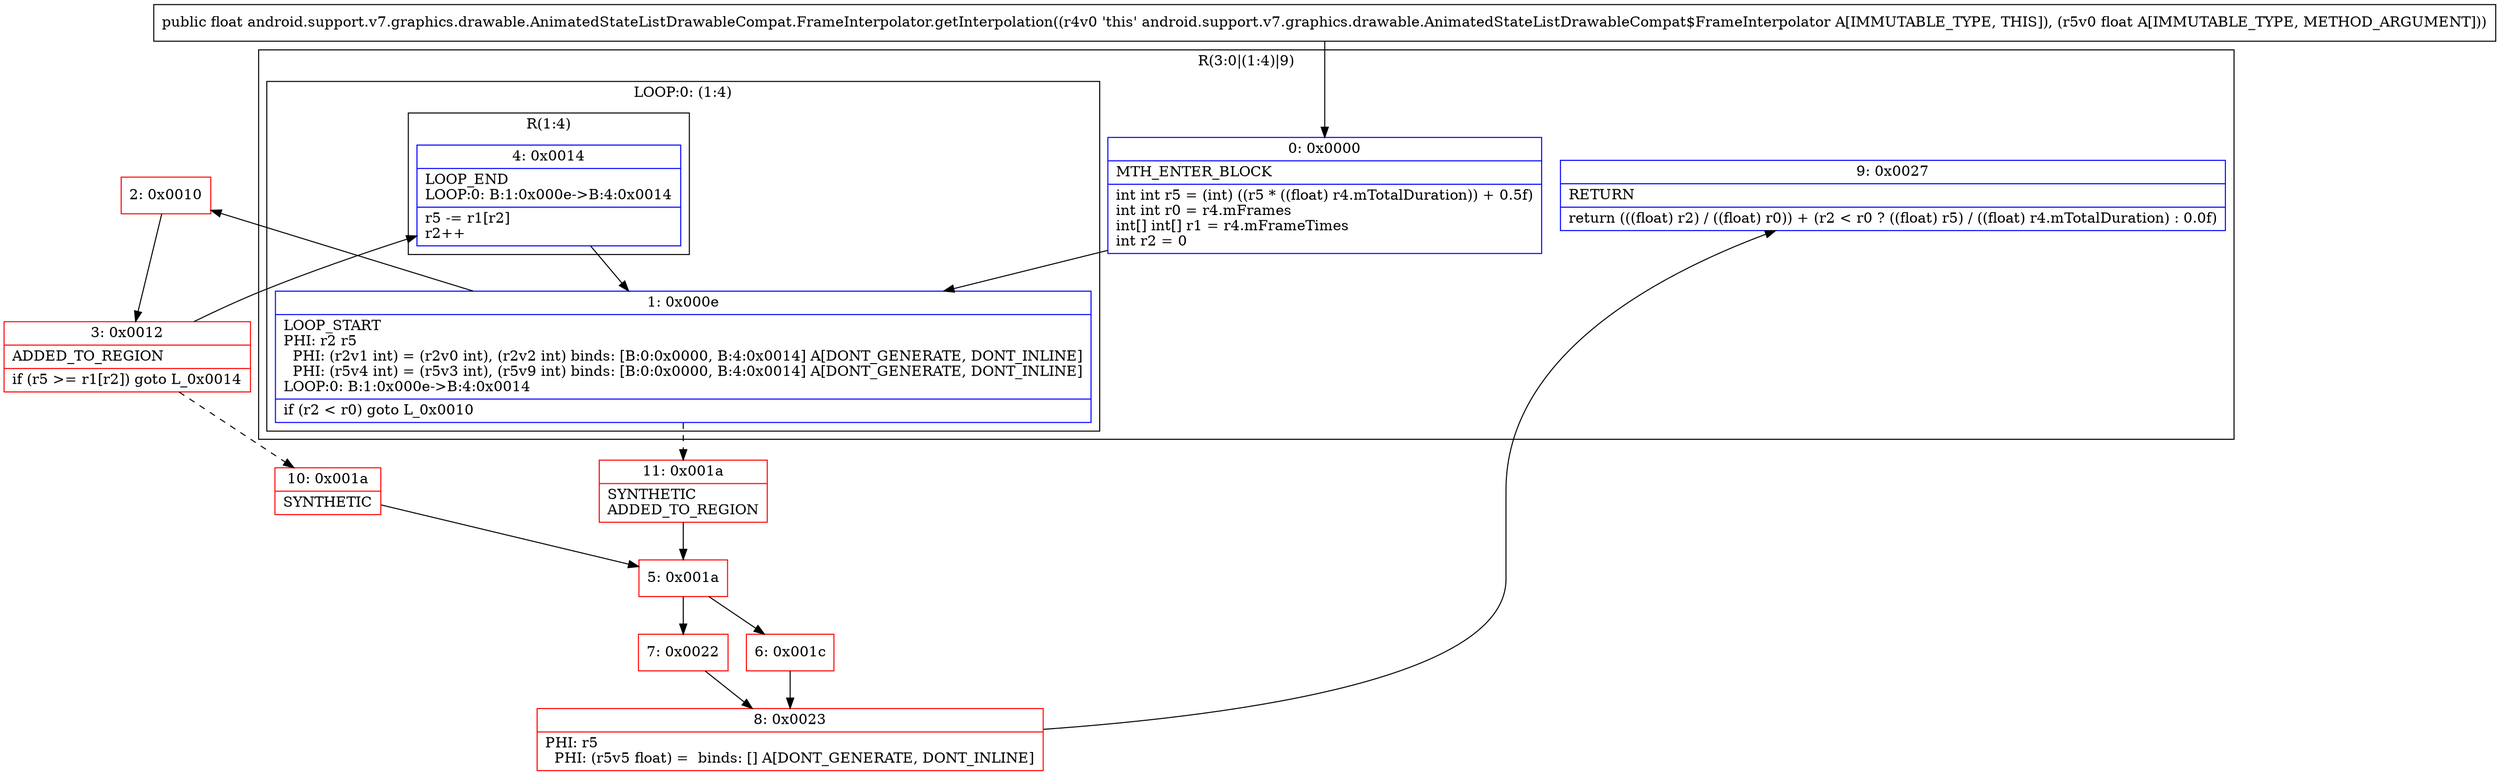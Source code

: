 digraph "CFG forandroid.support.v7.graphics.drawable.AnimatedStateListDrawableCompat.FrameInterpolator.getInterpolation(F)F" {
subgraph cluster_Region_1775289654 {
label = "R(3:0|(1:4)|9)";
node [shape=record,color=blue];
Node_0 [shape=record,label="{0\:\ 0x0000|MTH_ENTER_BLOCK\l|int int r5 = (int) ((r5 * ((float) r4.mTotalDuration)) + 0.5f)\lint int r0 = r4.mFrames\lint[] int[] r1 = r4.mFrameTimes\lint r2 = 0\l}"];
subgraph cluster_LoopRegion_1741179113 {
label = "LOOP:0: (1:4)";
node [shape=record,color=blue];
Node_1 [shape=record,label="{1\:\ 0x000e|LOOP_START\lPHI: r2 r5 \l  PHI: (r2v1 int) = (r2v0 int), (r2v2 int) binds: [B:0:0x0000, B:4:0x0014] A[DONT_GENERATE, DONT_INLINE]\l  PHI: (r5v4 int) = (r5v3 int), (r5v9 int) binds: [B:0:0x0000, B:4:0x0014] A[DONT_GENERATE, DONT_INLINE]\lLOOP:0: B:1:0x000e\-\>B:4:0x0014\l|if (r2 \< r0) goto L_0x0010\l}"];
subgraph cluster_Region_2112442882 {
label = "R(1:4)";
node [shape=record,color=blue];
Node_4 [shape=record,label="{4\:\ 0x0014|LOOP_END\lLOOP:0: B:1:0x000e\-\>B:4:0x0014\l|r5 \-= r1[r2]\lr2++\l}"];
}
}
Node_9 [shape=record,label="{9\:\ 0x0027|RETURN\l|return (((float) r2) \/ ((float) r0)) + (r2 \< r0 ? ((float) r5) \/ ((float) r4.mTotalDuration) : 0.0f)\l}"];
}
Node_2 [shape=record,color=red,label="{2\:\ 0x0010}"];
Node_3 [shape=record,color=red,label="{3\:\ 0x0012|ADDED_TO_REGION\l|if (r5 \>= r1[r2]) goto L_0x0014\l}"];
Node_5 [shape=record,color=red,label="{5\:\ 0x001a}"];
Node_6 [shape=record,color=red,label="{6\:\ 0x001c}"];
Node_7 [shape=record,color=red,label="{7\:\ 0x0022}"];
Node_8 [shape=record,color=red,label="{8\:\ 0x0023|PHI: r5 \l  PHI: (r5v5 float) =  binds: [] A[DONT_GENERATE, DONT_INLINE]\l}"];
Node_10 [shape=record,color=red,label="{10\:\ 0x001a|SYNTHETIC\l}"];
Node_11 [shape=record,color=red,label="{11\:\ 0x001a|SYNTHETIC\lADDED_TO_REGION\l}"];
MethodNode[shape=record,label="{public float android.support.v7.graphics.drawable.AnimatedStateListDrawableCompat.FrameInterpolator.getInterpolation((r4v0 'this' android.support.v7.graphics.drawable.AnimatedStateListDrawableCompat$FrameInterpolator A[IMMUTABLE_TYPE, THIS]), (r5v0 float A[IMMUTABLE_TYPE, METHOD_ARGUMENT])) }"];
MethodNode -> Node_0;
Node_0 -> Node_1;
Node_1 -> Node_2;
Node_1 -> Node_11[style=dashed];
Node_4 -> Node_1;
Node_2 -> Node_3;
Node_3 -> Node_4;
Node_3 -> Node_10[style=dashed];
Node_5 -> Node_6;
Node_5 -> Node_7;
Node_6 -> Node_8;
Node_7 -> Node_8;
Node_8 -> Node_9;
Node_10 -> Node_5;
Node_11 -> Node_5;
}

